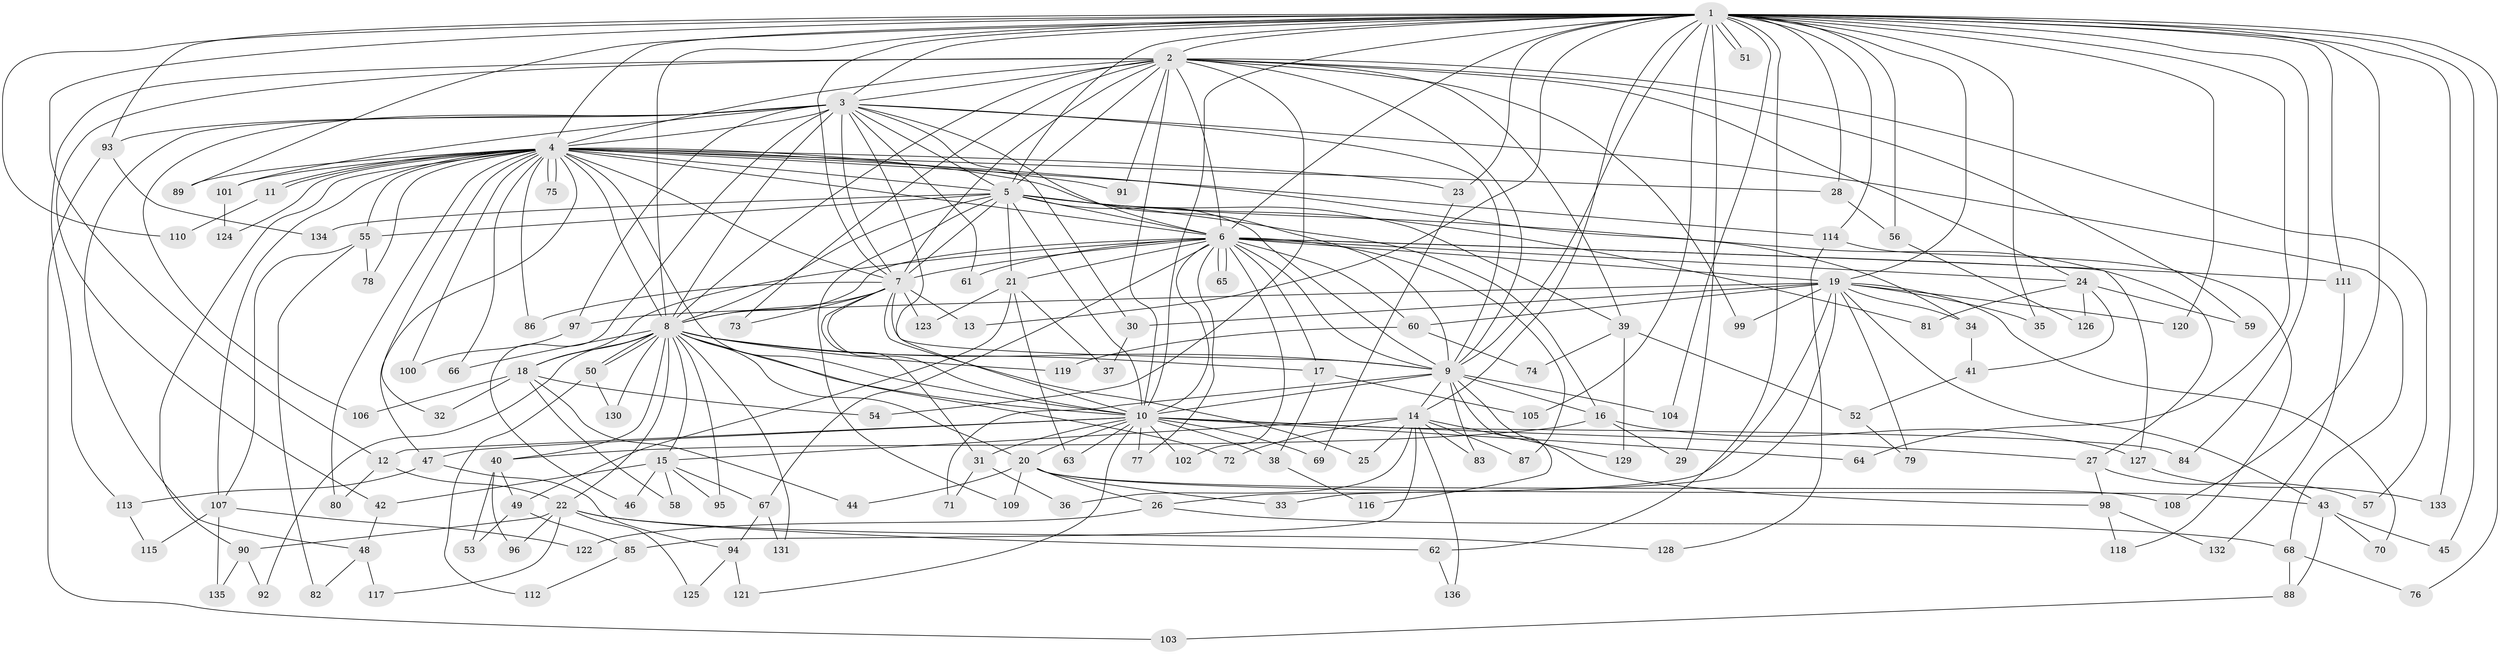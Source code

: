 // coarse degree distribution, {42: 0.009708737864077669, 15: 0.009708737864077669, 27: 0.009708737864077669, 35: 0.009708737864077669, 18: 0.009708737864077669, 10: 0.019417475728155338, 3: 0.14563106796116504, 4: 0.1262135922330097, 2: 0.5339805825242718, 11: 0.009708737864077669, 8: 0.009708737864077669, 5: 0.038834951456310676, 7: 0.009708737864077669, 13: 0.009708737864077669, 6: 0.019417475728155338, 9: 0.009708737864077669, 1: 0.019417475728155338}
// Generated by graph-tools (version 1.1) at 2025/51/02/27/25 19:51:47]
// undirected, 136 vertices, 297 edges
graph export_dot {
graph [start="1"]
  node [color=gray90,style=filled];
  1;
  2;
  3;
  4;
  5;
  6;
  7;
  8;
  9;
  10;
  11;
  12;
  13;
  14;
  15;
  16;
  17;
  18;
  19;
  20;
  21;
  22;
  23;
  24;
  25;
  26;
  27;
  28;
  29;
  30;
  31;
  32;
  33;
  34;
  35;
  36;
  37;
  38;
  39;
  40;
  41;
  42;
  43;
  44;
  45;
  46;
  47;
  48;
  49;
  50;
  51;
  52;
  53;
  54;
  55;
  56;
  57;
  58;
  59;
  60;
  61;
  62;
  63;
  64;
  65;
  66;
  67;
  68;
  69;
  70;
  71;
  72;
  73;
  74;
  75;
  76;
  77;
  78;
  79;
  80;
  81;
  82;
  83;
  84;
  85;
  86;
  87;
  88;
  89;
  90;
  91;
  92;
  93;
  94;
  95;
  96;
  97;
  98;
  99;
  100;
  101;
  102;
  103;
  104;
  105;
  106;
  107;
  108;
  109;
  110;
  111;
  112;
  113;
  114;
  115;
  116;
  117;
  118;
  119;
  120;
  121;
  122;
  123;
  124;
  125;
  126;
  127;
  128;
  129;
  130;
  131;
  132;
  133;
  134;
  135;
  136;
  1 -- 2;
  1 -- 3;
  1 -- 4;
  1 -- 5;
  1 -- 6;
  1 -- 7;
  1 -- 8;
  1 -- 9;
  1 -- 10;
  1 -- 12;
  1 -- 13;
  1 -- 14;
  1 -- 19;
  1 -- 23;
  1 -- 28;
  1 -- 29;
  1 -- 35;
  1 -- 45;
  1 -- 51;
  1 -- 51;
  1 -- 56;
  1 -- 62;
  1 -- 64;
  1 -- 76;
  1 -- 84;
  1 -- 89;
  1 -- 93;
  1 -- 104;
  1 -- 105;
  1 -- 108;
  1 -- 110;
  1 -- 111;
  1 -- 114;
  1 -- 120;
  1 -- 133;
  2 -- 3;
  2 -- 4;
  2 -- 5;
  2 -- 6;
  2 -- 7;
  2 -- 8;
  2 -- 9;
  2 -- 10;
  2 -- 24;
  2 -- 39;
  2 -- 42;
  2 -- 54;
  2 -- 57;
  2 -- 59;
  2 -- 73;
  2 -- 91;
  2 -- 99;
  2 -- 113;
  3 -- 4;
  3 -- 5;
  3 -- 6;
  3 -- 7;
  3 -- 8;
  3 -- 9;
  3 -- 10;
  3 -- 30;
  3 -- 46;
  3 -- 48;
  3 -- 61;
  3 -- 68;
  3 -- 93;
  3 -- 97;
  3 -- 101;
  3 -- 106;
  4 -- 5;
  4 -- 6;
  4 -- 7;
  4 -- 8;
  4 -- 9;
  4 -- 10;
  4 -- 11;
  4 -- 11;
  4 -- 23;
  4 -- 28;
  4 -- 32;
  4 -- 34;
  4 -- 47;
  4 -- 55;
  4 -- 66;
  4 -- 75;
  4 -- 75;
  4 -- 78;
  4 -- 80;
  4 -- 86;
  4 -- 89;
  4 -- 90;
  4 -- 91;
  4 -- 100;
  4 -- 101;
  4 -- 107;
  4 -- 114;
  4 -- 124;
  5 -- 6;
  5 -- 7;
  5 -- 8;
  5 -- 9;
  5 -- 10;
  5 -- 16;
  5 -- 21;
  5 -- 27;
  5 -- 39;
  5 -- 55;
  5 -- 81;
  5 -- 109;
  5 -- 134;
  6 -- 7;
  6 -- 8;
  6 -- 9;
  6 -- 10;
  6 -- 17;
  6 -- 18;
  6 -- 19;
  6 -- 21;
  6 -- 24;
  6 -- 60;
  6 -- 61;
  6 -- 65;
  6 -- 65;
  6 -- 67;
  6 -- 77;
  6 -- 87;
  6 -- 102;
  6 -- 111;
  6 -- 127;
  7 -- 8;
  7 -- 9;
  7 -- 10;
  7 -- 13;
  7 -- 25;
  7 -- 31;
  7 -- 73;
  7 -- 86;
  7 -- 123;
  8 -- 9;
  8 -- 10;
  8 -- 15;
  8 -- 17;
  8 -- 18;
  8 -- 20;
  8 -- 22;
  8 -- 40;
  8 -- 50;
  8 -- 50;
  8 -- 66;
  8 -- 72;
  8 -- 92;
  8 -- 95;
  8 -- 119;
  8 -- 130;
  8 -- 131;
  9 -- 10;
  9 -- 14;
  9 -- 16;
  9 -- 71;
  9 -- 83;
  9 -- 98;
  9 -- 104;
  9 -- 116;
  10 -- 12;
  10 -- 20;
  10 -- 27;
  10 -- 31;
  10 -- 38;
  10 -- 47;
  10 -- 63;
  10 -- 64;
  10 -- 69;
  10 -- 77;
  10 -- 84;
  10 -- 102;
  10 -- 121;
  11 -- 110;
  12 -- 22;
  12 -- 80;
  14 -- 15;
  14 -- 25;
  14 -- 36;
  14 -- 72;
  14 -- 83;
  14 -- 85;
  14 -- 87;
  14 -- 129;
  14 -- 136;
  15 -- 42;
  15 -- 46;
  15 -- 58;
  15 -- 67;
  15 -- 95;
  16 -- 29;
  16 -- 40;
  16 -- 127;
  17 -- 38;
  17 -- 105;
  18 -- 32;
  18 -- 44;
  18 -- 54;
  18 -- 58;
  18 -- 106;
  19 -- 26;
  19 -- 30;
  19 -- 33;
  19 -- 34;
  19 -- 35;
  19 -- 43;
  19 -- 60;
  19 -- 70;
  19 -- 79;
  19 -- 97;
  19 -- 99;
  19 -- 120;
  20 -- 26;
  20 -- 33;
  20 -- 43;
  20 -- 44;
  20 -- 108;
  20 -- 109;
  21 -- 37;
  21 -- 49;
  21 -- 63;
  21 -- 123;
  22 -- 62;
  22 -- 90;
  22 -- 96;
  22 -- 117;
  22 -- 125;
  22 -- 128;
  23 -- 69;
  24 -- 41;
  24 -- 59;
  24 -- 81;
  24 -- 126;
  26 -- 68;
  26 -- 122;
  27 -- 57;
  27 -- 98;
  28 -- 56;
  30 -- 37;
  31 -- 36;
  31 -- 71;
  34 -- 41;
  38 -- 116;
  39 -- 52;
  39 -- 74;
  39 -- 129;
  40 -- 49;
  40 -- 53;
  40 -- 96;
  41 -- 52;
  42 -- 48;
  43 -- 45;
  43 -- 70;
  43 -- 88;
  47 -- 94;
  47 -- 113;
  48 -- 82;
  48 -- 117;
  49 -- 53;
  49 -- 85;
  50 -- 112;
  50 -- 130;
  52 -- 79;
  55 -- 78;
  55 -- 82;
  55 -- 107;
  56 -- 126;
  60 -- 74;
  60 -- 119;
  62 -- 136;
  67 -- 94;
  67 -- 131;
  68 -- 76;
  68 -- 88;
  85 -- 112;
  88 -- 103;
  90 -- 92;
  90 -- 135;
  93 -- 103;
  93 -- 134;
  94 -- 121;
  94 -- 125;
  97 -- 100;
  98 -- 118;
  98 -- 132;
  101 -- 124;
  107 -- 115;
  107 -- 122;
  107 -- 135;
  111 -- 132;
  113 -- 115;
  114 -- 118;
  114 -- 128;
  127 -- 133;
}
